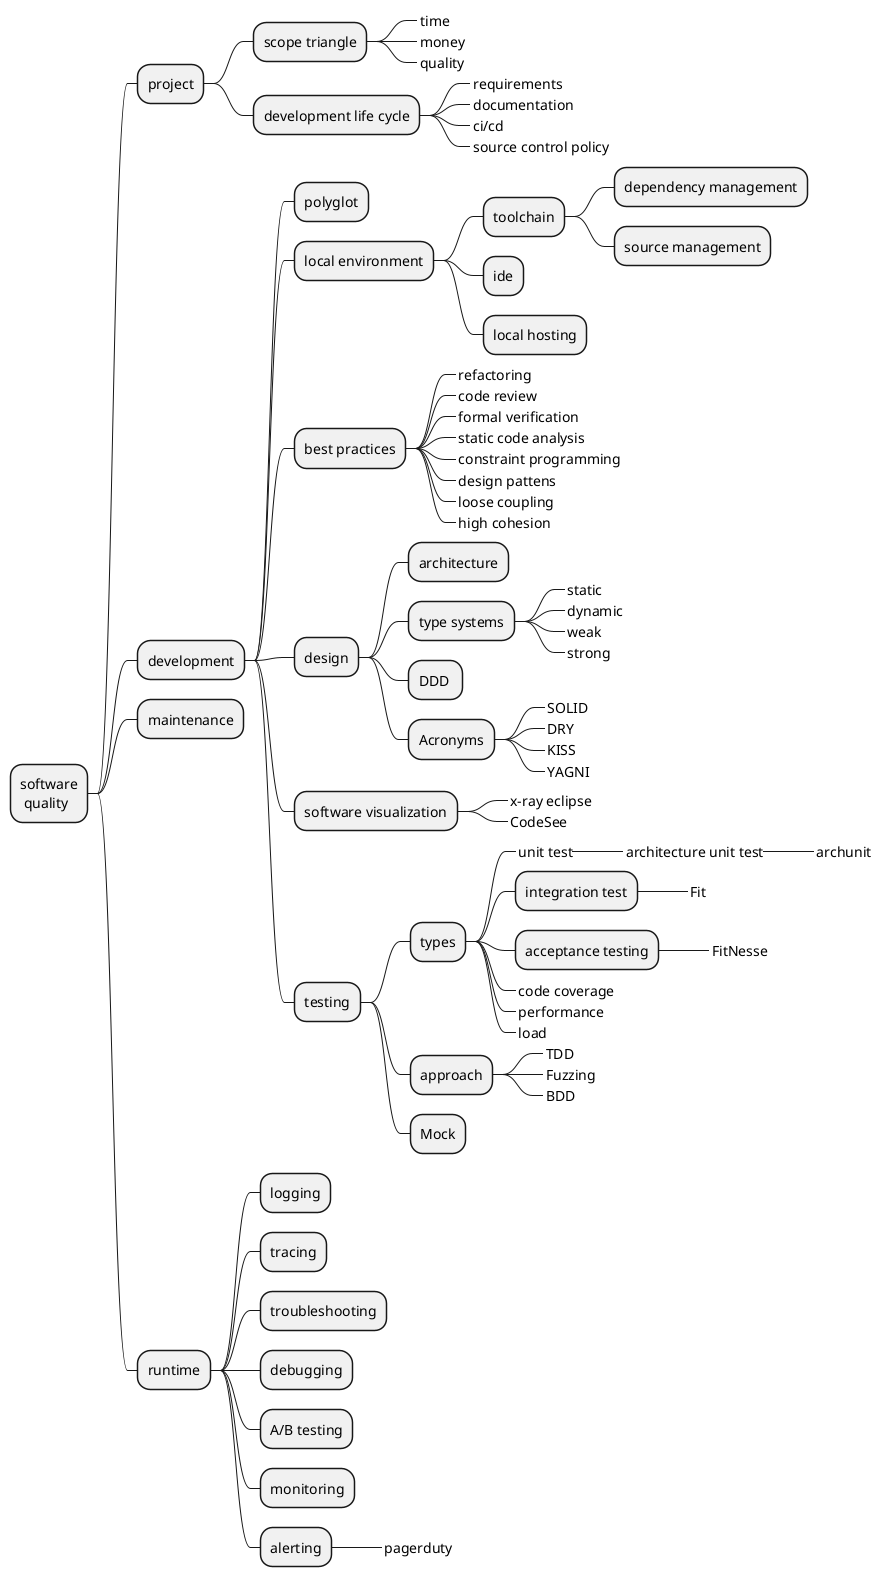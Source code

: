 @startmindmap
* software\n quality
 * project
  * scope triangle
   *_ time
   *_ money
   *_ quality
  * development life cycle
   *_ requirements
   *_ documentation
   *_ ci/cd
   *_ source control policy
 * development
  * polyglot
  * local environment
   * toolchain
    * dependency management
    * source management
   * ide
   * local hosting
  * best practices
   *_ refactoring
   *_ code review
   *_ formal verification
   *_ static code analysis
   *_ constraint programming
   *_ design pattens
   *_ loose coupling
   *_ high cohesion
  * design
   * architecture
   * type systems
    *_ static
    *_ dynamic
    *_ weak
    *_ strong
   * DDD 
   * Acronyms
    *_ SOLID
    *_ DRY
    *_ KISS
    *_ YAGNI
  * software visualization
   *_ x-ray eclipse
   *_ CodeSee
  * testing
   * types
    *_ unit test
     *_ architecture unit test
      *_ archunit
    * integration test
     *_ Fit
    * acceptance testing
     *_ FitNesse
    *_ code coverage
    *_ performance
    *_ load
   * approach
    *_ TDD
    *_ Fuzzing
    *_ BDD
   * Mock
 * maintenance
 * runtime
  * logging
  * tracing
  * troubleshooting
  * debugging
  * A/B testing
  * monitoring
  * alerting
   *_ pagerduty
@endmindmap
